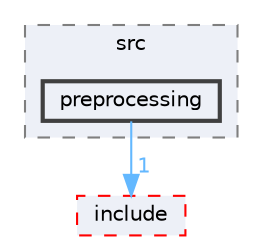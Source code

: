 digraph "lib/src/preprocessing"
{
 // LATEX_PDF_SIZE
  bgcolor="transparent";
  edge [fontname=Helvetica,fontsize=10,labelfontname=Helvetica,labelfontsize=10];
  node [fontname=Helvetica,fontsize=10,shape=box,height=0.2,width=0.4];
  compound=true
  subgraph clusterdir_a065c5f60305fee3569f887679366939 {
    graph [ bgcolor="#edf0f7", pencolor="grey50", label="src", fontname=Helvetica,fontsize=10 style="filled,dashed", URL="dir_a065c5f60305fee3569f887679366939.html",tooltip=""]
  dir_c522c37e766e2b5dd9e6e2d7baa83217 [label="preprocessing", fillcolor="#edf0f7", color="grey25", style="filled,bold", URL="dir_c522c37e766e2b5dd9e6e2d7baa83217.html",tooltip=""];
  }
  dir_5a30104352ef4255dc24354b02eb2d20 [label="include", fillcolor="#edf0f7", color="red", style="filled,dashed", URL="dir_5a30104352ef4255dc24354b02eb2d20.html",tooltip=""];
  dir_c522c37e766e2b5dd9e6e2d7baa83217->dir_5a30104352ef4255dc24354b02eb2d20 [headlabel="1", labeldistance=1.5 headhref="dir_000008_000003.html" href="dir_000008_000003.html" color="steelblue1" fontcolor="steelblue1"];
}
